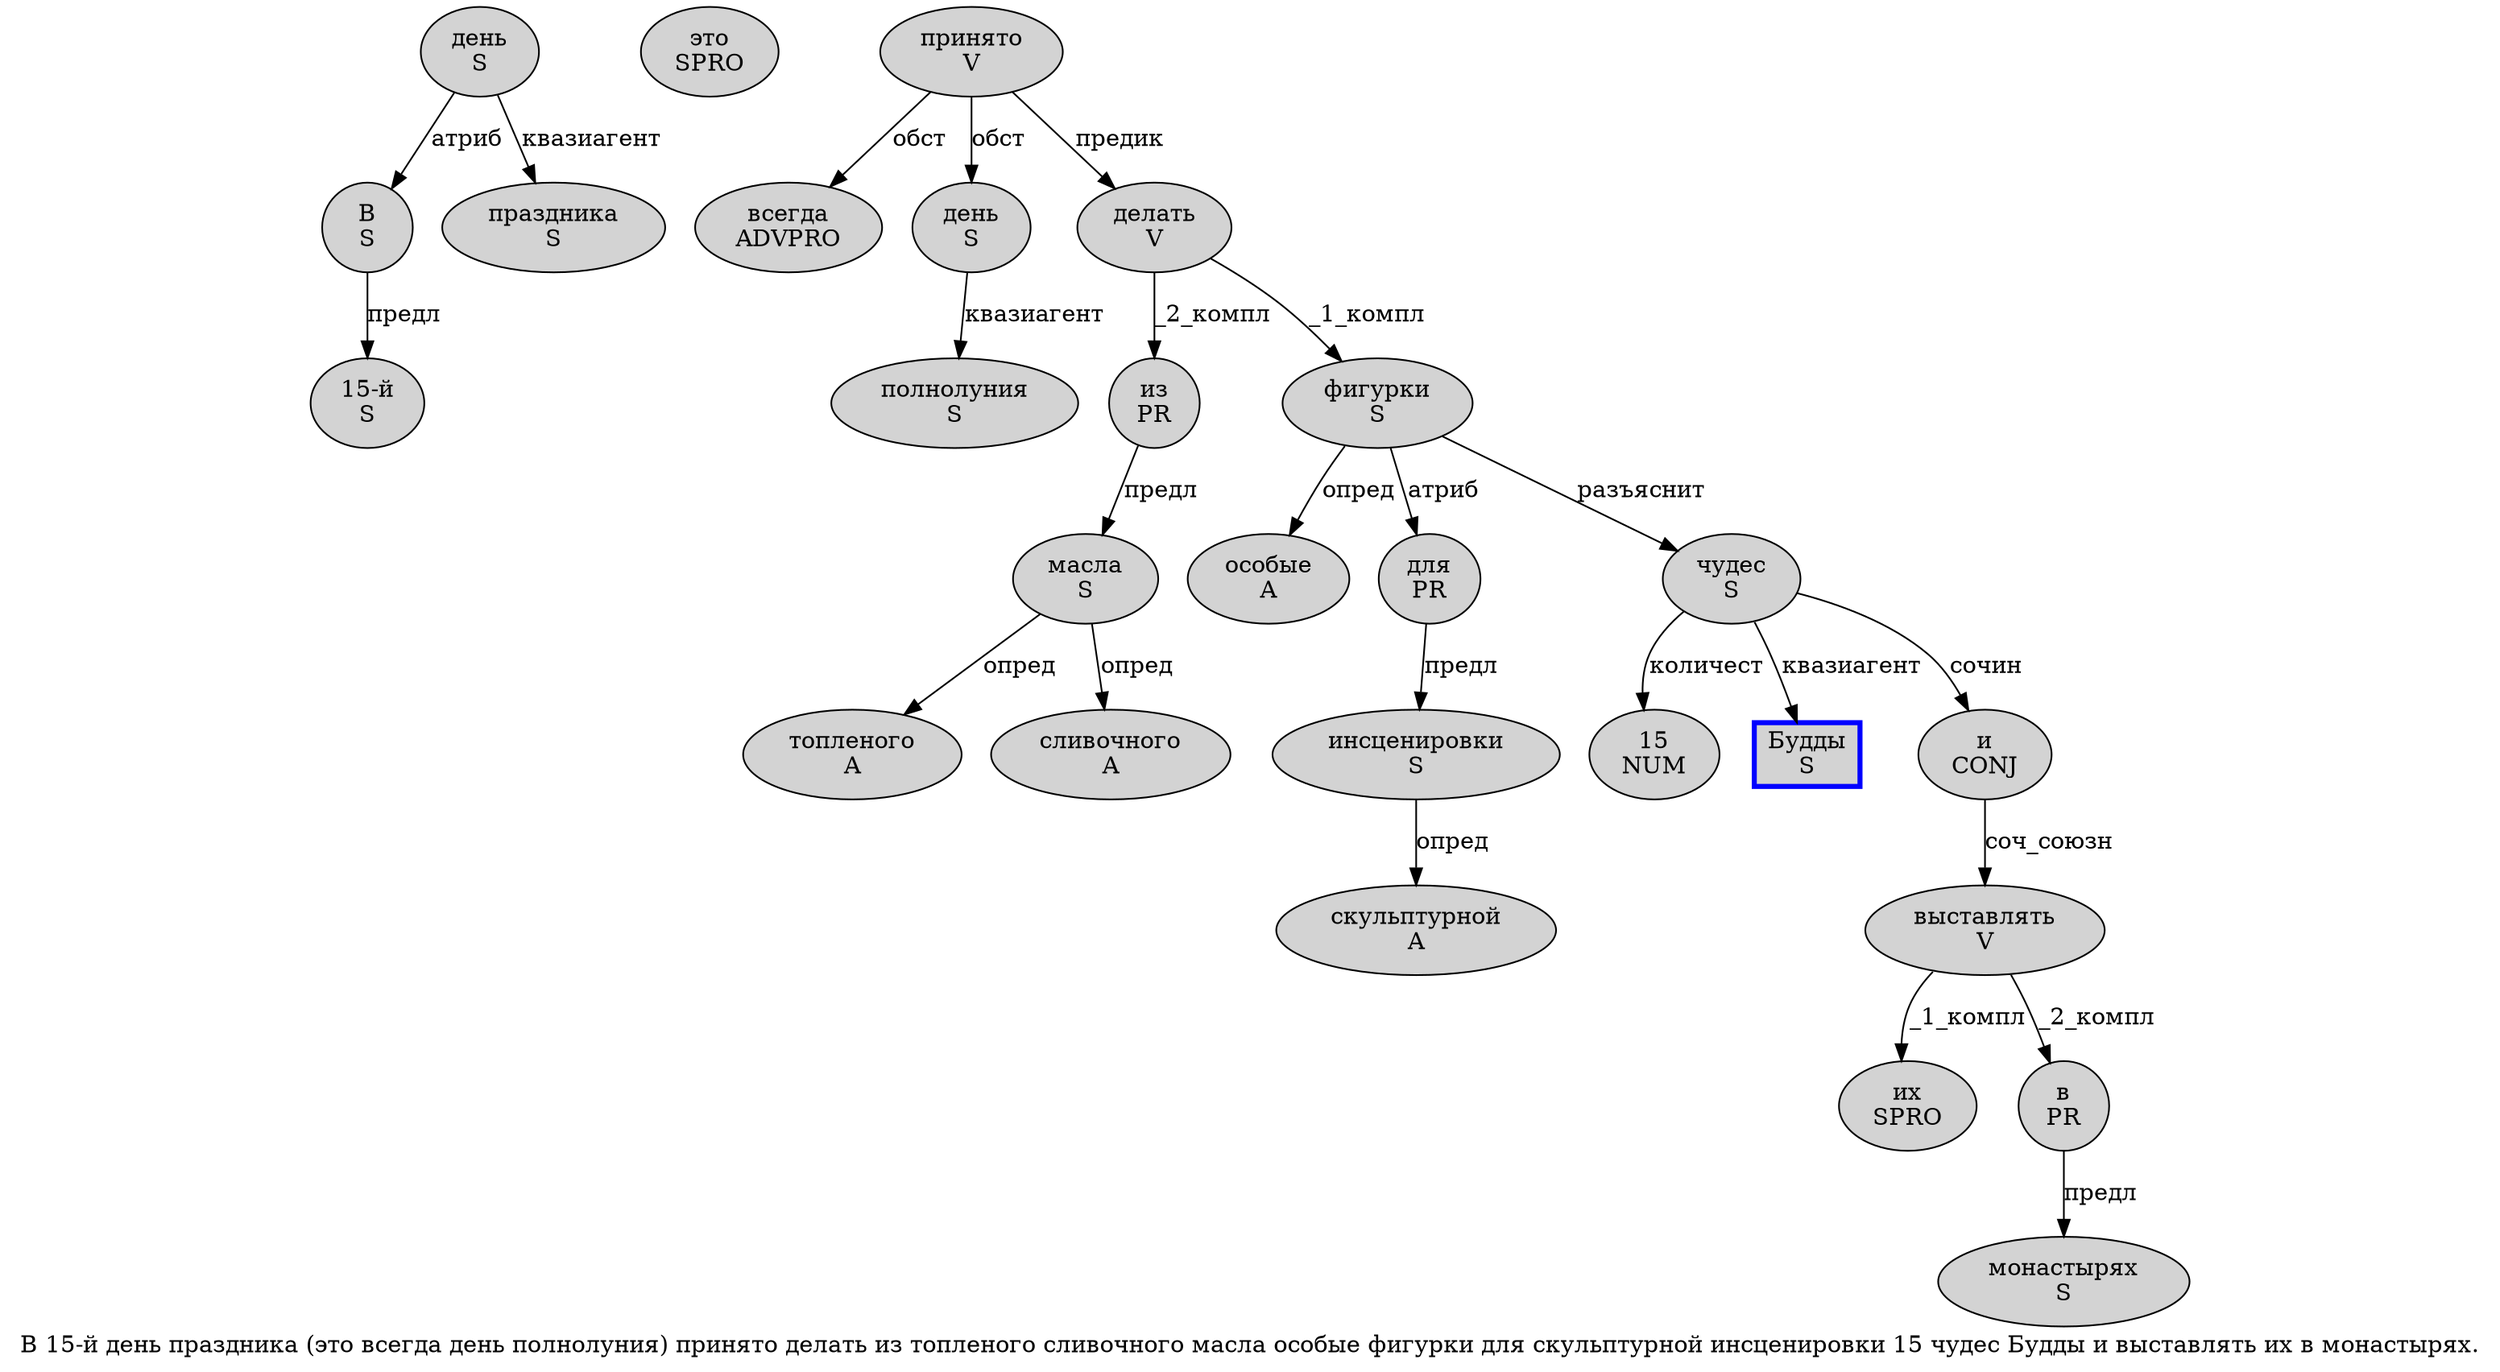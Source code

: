 digraph SENTENCE_627 {
	graph [label="В 15-й день праздника (это всегда день полнолуния) принято делать из топленого сливочного масла особые фигурки для скульптурной инсценировки 15 чудес Будды и выставлять их в монастырях."]
	node [style=filled]
		0 [label="В
S" color="" fillcolor=lightgray penwidth=1 shape=ellipse]
		1 [label="15-й
S" color="" fillcolor=lightgray penwidth=1 shape=ellipse]
		2 [label="день
S" color="" fillcolor=lightgray penwidth=1 shape=ellipse]
		3 [label="праздника
S" color="" fillcolor=lightgray penwidth=1 shape=ellipse]
		5 [label="это
SPRO" color="" fillcolor=lightgray penwidth=1 shape=ellipse]
		6 [label="всегда
ADVPRO" color="" fillcolor=lightgray penwidth=1 shape=ellipse]
		7 [label="день
S" color="" fillcolor=lightgray penwidth=1 shape=ellipse]
		8 [label="полнолуния
S" color="" fillcolor=lightgray penwidth=1 shape=ellipse]
		10 [label="принято
V" color="" fillcolor=lightgray penwidth=1 shape=ellipse]
		11 [label="делать
V" color="" fillcolor=lightgray penwidth=1 shape=ellipse]
		12 [label="из
PR" color="" fillcolor=lightgray penwidth=1 shape=ellipse]
		13 [label="топленого
A" color="" fillcolor=lightgray penwidth=1 shape=ellipse]
		14 [label="сливочного
A" color="" fillcolor=lightgray penwidth=1 shape=ellipse]
		15 [label="масла
S" color="" fillcolor=lightgray penwidth=1 shape=ellipse]
		16 [label="особые
A" color="" fillcolor=lightgray penwidth=1 shape=ellipse]
		17 [label="фигурки
S" color="" fillcolor=lightgray penwidth=1 shape=ellipse]
		18 [label="для
PR" color="" fillcolor=lightgray penwidth=1 shape=ellipse]
		19 [label="скульптурной
A" color="" fillcolor=lightgray penwidth=1 shape=ellipse]
		20 [label="инсценировки
S" color="" fillcolor=lightgray penwidth=1 shape=ellipse]
		21 [label="15
NUM" color="" fillcolor=lightgray penwidth=1 shape=ellipse]
		22 [label="чудес
S" color="" fillcolor=lightgray penwidth=1 shape=ellipse]
		23 [label="Будды
S" color=blue fillcolor=lightgray penwidth=3 shape=box]
		24 [label="и
CONJ" color="" fillcolor=lightgray penwidth=1 shape=ellipse]
		25 [label="выставлять
V" color="" fillcolor=lightgray penwidth=1 shape=ellipse]
		26 [label="их
SPRO" color="" fillcolor=lightgray penwidth=1 shape=ellipse]
		27 [label="в
PR" color="" fillcolor=lightgray penwidth=1 shape=ellipse]
		28 [label="монастырях
S" color="" fillcolor=lightgray penwidth=1 shape=ellipse]
			22 -> 21 [label="количест"]
			22 -> 23 [label="квазиагент"]
			22 -> 24 [label="сочин"]
			25 -> 26 [label="_1_компл"]
			25 -> 27 [label="_2_компл"]
			24 -> 25 [label="соч_союзн"]
			10 -> 6 [label="обст"]
			10 -> 7 [label="обст"]
			10 -> 11 [label="предик"]
			2 -> 0 [label="атриб"]
			2 -> 3 [label="квазиагент"]
			15 -> 13 [label="опред"]
			15 -> 14 [label="опред"]
			12 -> 15 [label="предл"]
			20 -> 19 [label="опред"]
			17 -> 16 [label="опред"]
			17 -> 18 [label="атриб"]
			17 -> 22 [label="разъяснит"]
			18 -> 20 [label="предл"]
			7 -> 8 [label="квазиагент"]
			0 -> 1 [label="предл"]
			11 -> 12 [label="_2_компл"]
			11 -> 17 [label="_1_компл"]
			27 -> 28 [label="предл"]
}
